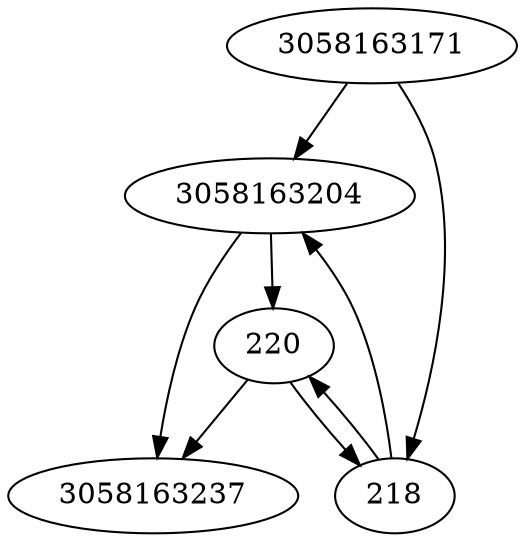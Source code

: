strict digraph  {
3058163171;
3058163204;
3058163237;
218;
220;
3058163171 -> 3058163204;
3058163171 -> 218;
3058163204 -> 3058163237;
3058163204 -> 220;
218 -> 220;
218 -> 3058163204;
220 -> 218;
220 -> 3058163237;
}
